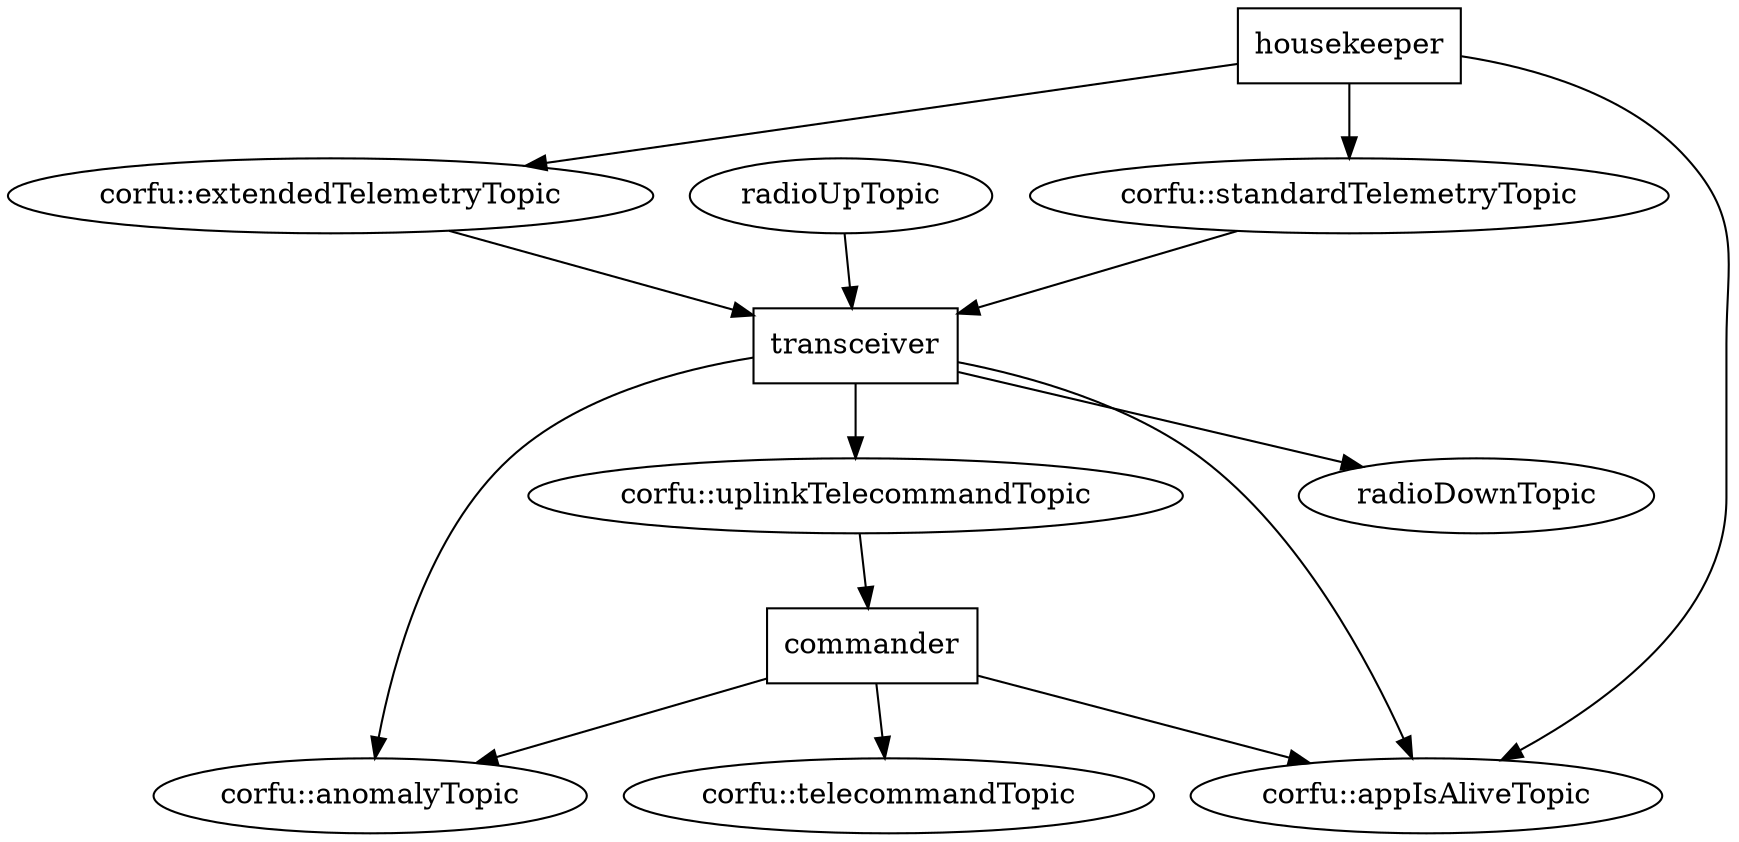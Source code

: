 digraph D {
    "housekeeper" [shape=box]
    "commander" [shape=box]
    "transceiver" [shape=box]

      "housekeeper" -> "corfu::appIsAliveTopic"
      "housekeeper" -> "corfu::standardTelemetryTopic"
      "housekeeper" -> "corfu::extendedTelemetryTopic"


      "commander" -> "corfu::anomalyTopic"
      "commander" -> "corfu::appIsAliveTopic"
      "commander" -> "corfu::telecommandTopic"


      "corfu::uplinkTelecommandTopic" -> "commander"
      "transceiver" -> "corfu::anomalyTopic"
      "transceiver" -> "corfu::appIsAliveTopic"
      "transceiver" -> "corfu::uplinkTelecommandTopic"
      "transceiver" -> "radioDownTopic"

      "radioUpTopic" -> "transceiver"

      "corfu::standardTelemetryTopic" -> "transceiver"
      "corfu::extendedTelemetryTopic" -> "transceiver"
}
